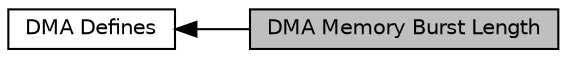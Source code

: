 digraph "DMA Memory Burst Length"
{
  edge [fontname="Helvetica",fontsize="10",labelfontname="Helvetica",labelfontsize="10"];
  node [fontname="Helvetica",fontsize="10",shape=record];
  rankdir=LR;
  Node0 [label="DMA Memory Burst Length",height=0.2,width=0.4,color="black", fillcolor="grey75", style="filled", fontcolor="black"];
  Node1 [label="DMA Defines",height=0.2,width=0.4,color="black", fillcolor="white", style="filled",URL="$group__dma__defines.html",tooltip="Defined Constants and Types for the STM32F4xx DMA Controller. "];
  Node1->Node0 [shape=plaintext, dir="back", style="solid"];
}

